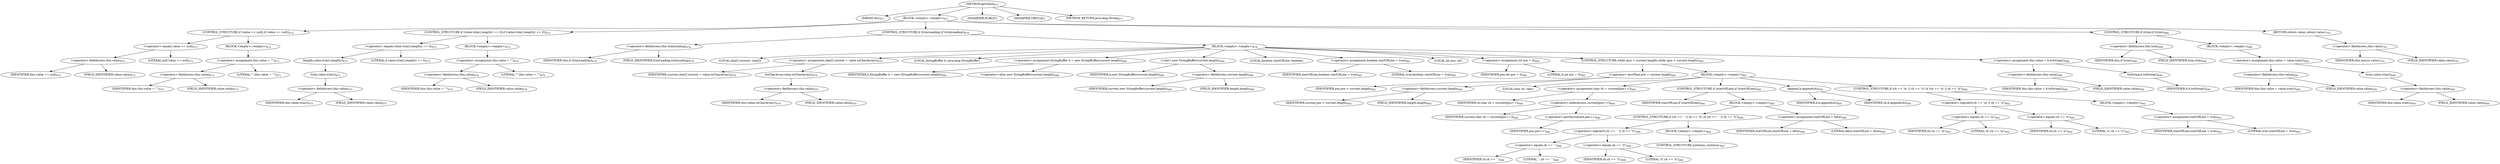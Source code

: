 digraph "getValue" {  
"1380" [label = <(METHOD,getValue)<SUB>671</SUB>> ]
"1381" [label = <(PARAM,this)<SUB>671</SUB>> ]
"1382" [label = <(BLOCK,&lt;empty&gt;,&lt;empty&gt;)<SUB>671</SUB>> ]
"1383" [label = <(CONTROL_STRUCTURE,if (value == null),if (value == null))<SUB>672</SUB>> ]
"1384" [label = <(&lt;operator&gt;.equals,value == null)<SUB>672</SUB>> ]
"1385" [label = <(&lt;operator&gt;.fieldAccess,this.value)<SUB>672</SUB>> ]
"1386" [label = <(IDENTIFIER,this,value == null)<SUB>672</SUB>> ]
"1387" [label = <(FIELD_IDENTIFIER,value,value)<SUB>672</SUB>> ]
"1388" [label = <(LITERAL,null,value == null)<SUB>672</SUB>> ]
"1389" [label = <(BLOCK,&lt;empty&gt;,&lt;empty&gt;)<SUB>672</SUB>> ]
"1390" [label = <(&lt;operator&gt;.assignment,this.value = &quot;&quot;)<SUB>673</SUB>> ]
"1391" [label = <(&lt;operator&gt;.fieldAccess,this.value)<SUB>673</SUB>> ]
"1392" [label = <(IDENTIFIER,this,this.value = &quot;&quot;)<SUB>673</SUB>> ]
"1393" [label = <(FIELD_IDENTIFIER,value,value)<SUB>673</SUB>> ]
"1394" [label = <(LITERAL,&quot;&quot;,this.value = &quot;&quot;)<SUB>673</SUB>> ]
"1395" [label = <(CONTROL_STRUCTURE,if (value.trim().length() == 0),if (value.trim().length() == 0))<SUB>675</SUB>> ]
"1396" [label = <(&lt;operator&gt;.equals,value.trim().length() == 0)<SUB>675</SUB>> ]
"1397" [label = <(length,value.trim().length())<SUB>675</SUB>> ]
"1398" [label = <(trim,value.trim())<SUB>675</SUB>> ]
"1399" [label = <(&lt;operator&gt;.fieldAccess,this.value)<SUB>675</SUB>> ]
"1400" [label = <(IDENTIFIER,this,value.trim())<SUB>675</SUB>> ]
"1401" [label = <(FIELD_IDENTIFIER,value,value)<SUB>675</SUB>> ]
"1402" [label = <(LITERAL,0,value.trim().length() == 0)<SUB>675</SUB>> ]
"1403" [label = <(BLOCK,&lt;empty&gt;,&lt;empty&gt;)<SUB>675</SUB>> ]
"1404" [label = <(&lt;operator&gt;.assignment,this.value = &quot;&quot;)<SUB>676</SUB>> ]
"1405" [label = <(&lt;operator&gt;.fieldAccess,this.value)<SUB>676</SUB>> ]
"1406" [label = <(IDENTIFIER,this,this.value = &quot;&quot;)<SUB>676</SUB>> ]
"1407" [label = <(FIELD_IDENTIFIER,value,value)<SUB>676</SUB>> ]
"1408" [label = <(LITERAL,&quot;&quot;,this.value = &quot;&quot;)<SUB>676</SUB>> ]
"1409" [label = <(CONTROL_STRUCTURE,if (trimLeading),if (trimLeading))<SUB>678</SUB>> ]
"1410" [label = <(&lt;operator&gt;.fieldAccess,this.trimLeading)<SUB>678</SUB>> ]
"1411" [label = <(IDENTIFIER,this,if (trimLeading))<SUB>678</SUB>> ]
"1412" [label = <(FIELD_IDENTIFIER,trimLeading,trimLeading)<SUB>678</SUB>> ]
"1413" [label = <(BLOCK,&lt;empty&gt;,&lt;empty&gt;)<SUB>678</SUB>> ]
"1414" [label = <(LOCAL,char[] current: char[])> ]
"1415" [label = <(&lt;operator&gt;.assignment,char[] current = value.toCharArray())<SUB>679</SUB>> ]
"1416" [label = <(IDENTIFIER,current,char[] current = value.toCharArray())<SUB>679</SUB>> ]
"1417" [label = <(toCharArray,value.toCharArray())<SUB>679</SUB>> ]
"1418" [label = <(&lt;operator&gt;.fieldAccess,this.value)<SUB>679</SUB>> ]
"1419" [label = <(IDENTIFIER,this,value.toCharArray())<SUB>679</SUB>> ]
"1420" [label = <(FIELD_IDENTIFIER,value,value)<SUB>679</SUB>> ]
"81" [label = <(LOCAL,StringBuffer b: java.lang.StringBuffer)> ]
"1421" [label = <(&lt;operator&gt;.assignment,StringBuffer b = new StringBuffer(current.length))<SUB>680</SUB>> ]
"1422" [label = <(IDENTIFIER,b,StringBuffer b = new StringBuffer(current.length))<SUB>680</SUB>> ]
"1423" [label = <(&lt;operator&gt;.alloc,new StringBuffer(current.length))<SUB>680</SUB>> ]
"1424" [label = <(&lt;init&gt;,new StringBuffer(current.length))<SUB>680</SUB>> ]
"80" [label = <(IDENTIFIER,b,new StringBuffer(current.length))<SUB>680</SUB>> ]
"1425" [label = <(&lt;operator&gt;.fieldAccess,current.length)<SUB>680</SUB>> ]
"1426" [label = <(IDENTIFIER,current,new StringBuffer(current.length))<SUB>680</SUB>> ]
"1427" [label = <(FIELD_IDENTIFIER,length,length)<SUB>680</SUB>> ]
"1428" [label = <(LOCAL,boolean startOfLine: boolean)> ]
"1429" [label = <(&lt;operator&gt;.assignment,boolean startOfLine = true)<SUB>681</SUB>> ]
"1430" [label = <(IDENTIFIER,startOfLine,boolean startOfLine = true)<SUB>681</SUB>> ]
"1431" [label = <(LITERAL,true,boolean startOfLine = true)<SUB>681</SUB>> ]
"1432" [label = <(LOCAL,int pos: int)> ]
"1433" [label = <(&lt;operator&gt;.assignment,int pos = 0)<SUB>682</SUB>> ]
"1434" [label = <(IDENTIFIER,pos,int pos = 0)<SUB>682</SUB>> ]
"1435" [label = <(LITERAL,0,int pos = 0)<SUB>682</SUB>> ]
"1436" [label = <(CONTROL_STRUCTURE,while (pos &lt; current.length),while (pos &lt; current.length))<SUB>683</SUB>> ]
"1437" [label = <(&lt;operator&gt;.lessThan,pos &lt; current.length)<SUB>683</SUB>> ]
"1438" [label = <(IDENTIFIER,pos,pos &lt; current.length)<SUB>683</SUB>> ]
"1439" [label = <(&lt;operator&gt;.fieldAccess,current.length)<SUB>683</SUB>> ]
"1440" [label = <(IDENTIFIER,current,pos &lt; current.length)<SUB>683</SUB>> ]
"1441" [label = <(FIELD_IDENTIFIER,length,length)<SUB>683</SUB>> ]
"1442" [label = <(BLOCK,&lt;empty&gt;,&lt;empty&gt;)<SUB>683</SUB>> ]
"1443" [label = <(LOCAL,char ch: char)> ]
"1444" [label = <(&lt;operator&gt;.assignment,char ch = current[pos++])<SUB>684</SUB>> ]
"1445" [label = <(IDENTIFIER,ch,char ch = current[pos++])<SUB>684</SUB>> ]
"1446" [label = <(&lt;operator&gt;.indexAccess,current[pos++])<SUB>684</SUB>> ]
"1447" [label = <(IDENTIFIER,current,char ch = current[pos++])<SUB>684</SUB>> ]
"1448" [label = <(&lt;operator&gt;.postIncrement,pos++)<SUB>684</SUB>> ]
"1449" [label = <(IDENTIFIER,pos,pos++)<SUB>684</SUB>> ]
"1450" [label = <(CONTROL_STRUCTURE,if (startOfLine),if (startOfLine))<SUB>685</SUB>> ]
"1451" [label = <(IDENTIFIER,startOfLine,if (startOfLine))<SUB>685</SUB>> ]
"1452" [label = <(BLOCK,&lt;empty&gt;,&lt;empty&gt;)<SUB>685</SUB>> ]
"1453" [label = <(CONTROL_STRUCTURE,if (ch == ' ' || ch == '\t'),if (ch == ' ' || ch == '\t'))<SUB>686</SUB>> ]
"1454" [label = <(&lt;operator&gt;.logicalOr,ch == ' ' || ch == '\t')<SUB>686</SUB>> ]
"1455" [label = <(&lt;operator&gt;.equals,ch == ' ')<SUB>686</SUB>> ]
"1456" [label = <(IDENTIFIER,ch,ch == ' ')<SUB>686</SUB>> ]
"1457" [label = <(LITERAL,' ',ch == ' ')<SUB>686</SUB>> ]
"1458" [label = <(&lt;operator&gt;.equals,ch == '\t')<SUB>686</SUB>> ]
"1459" [label = <(IDENTIFIER,ch,ch == '\t')<SUB>686</SUB>> ]
"1460" [label = <(LITERAL,'\t',ch == '\t')<SUB>686</SUB>> ]
"1461" [label = <(BLOCK,&lt;empty&gt;,&lt;empty&gt;)<SUB>686</SUB>> ]
"1462" [label = <(CONTROL_STRUCTURE,continue;,continue;)<SUB>687</SUB>> ]
"1463" [label = <(&lt;operator&gt;.assignment,startOfLine = false)<SUB>689</SUB>> ]
"1464" [label = <(IDENTIFIER,startOfLine,startOfLine = false)<SUB>689</SUB>> ]
"1465" [label = <(LITERAL,false,startOfLine = false)<SUB>689</SUB>> ]
"1466" [label = <(append,b.append(ch))<SUB>691</SUB>> ]
"1467" [label = <(IDENTIFIER,b,b.append(ch))<SUB>691</SUB>> ]
"1468" [label = <(IDENTIFIER,ch,b.append(ch))<SUB>691</SUB>> ]
"1469" [label = <(CONTROL_STRUCTURE,if (ch == '\n' || ch == '\r'),if (ch == '\n' || ch == '\r'))<SUB>692</SUB>> ]
"1470" [label = <(&lt;operator&gt;.logicalOr,ch == '\n' || ch == '\r')<SUB>692</SUB>> ]
"1471" [label = <(&lt;operator&gt;.equals,ch == '\n')<SUB>692</SUB>> ]
"1472" [label = <(IDENTIFIER,ch,ch == '\n')<SUB>692</SUB>> ]
"1473" [label = <(LITERAL,'\n',ch == '\n')<SUB>692</SUB>> ]
"1474" [label = <(&lt;operator&gt;.equals,ch == '\r')<SUB>692</SUB>> ]
"1475" [label = <(IDENTIFIER,ch,ch == '\r')<SUB>692</SUB>> ]
"1476" [label = <(LITERAL,'\r',ch == '\r')<SUB>692</SUB>> ]
"1477" [label = <(BLOCK,&lt;empty&gt;,&lt;empty&gt;)<SUB>692</SUB>> ]
"1478" [label = <(&lt;operator&gt;.assignment,startOfLine = true)<SUB>693</SUB>> ]
"1479" [label = <(IDENTIFIER,startOfLine,startOfLine = true)<SUB>693</SUB>> ]
"1480" [label = <(LITERAL,true,startOfLine = true)<SUB>693</SUB>> ]
"1481" [label = <(&lt;operator&gt;.assignment,this.value = b.toString())<SUB>696</SUB>> ]
"1482" [label = <(&lt;operator&gt;.fieldAccess,this.value)<SUB>696</SUB>> ]
"1483" [label = <(IDENTIFIER,this,this.value = b.toString())<SUB>696</SUB>> ]
"1484" [label = <(FIELD_IDENTIFIER,value,value)<SUB>696</SUB>> ]
"1485" [label = <(toString,b.toString())<SUB>696</SUB>> ]
"1486" [label = <(IDENTIFIER,b,b.toString())<SUB>696</SUB>> ]
"1487" [label = <(CONTROL_STRUCTURE,if (trim),if (trim))<SUB>698</SUB>> ]
"1488" [label = <(&lt;operator&gt;.fieldAccess,this.trim)<SUB>698</SUB>> ]
"1489" [label = <(IDENTIFIER,this,if (trim))<SUB>698</SUB>> ]
"1490" [label = <(FIELD_IDENTIFIER,trim,trim)<SUB>698</SUB>> ]
"1491" [label = <(BLOCK,&lt;empty&gt;,&lt;empty&gt;)<SUB>698</SUB>> ]
"1492" [label = <(&lt;operator&gt;.assignment,this.value = value.trim())<SUB>699</SUB>> ]
"1493" [label = <(&lt;operator&gt;.fieldAccess,this.value)<SUB>699</SUB>> ]
"1494" [label = <(IDENTIFIER,this,this.value = value.trim())<SUB>699</SUB>> ]
"1495" [label = <(FIELD_IDENTIFIER,value,value)<SUB>699</SUB>> ]
"1496" [label = <(trim,value.trim())<SUB>699</SUB>> ]
"1497" [label = <(&lt;operator&gt;.fieldAccess,this.value)<SUB>699</SUB>> ]
"1498" [label = <(IDENTIFIER,this,value.trim())<SUB>699</SUB>> ]
"1499" [label = <(FIELD_IDENTIFIER,value,value)<SUB>699</SUB>> ]
"1500" [label = <(RETURN,return value;,return value;)<SUB>701</SUB>> ]
"1501" [label = <(&lt;operator&gt;.fieldAccess,this.value)<SUB>701</SUB>> ]
"1502" [label = <(IDENTIFIER,this,return value;)<SUB>701</SUB>> ]
"1503" [label = <(FIELD_IDENTIFIER,value,value)<SUB>701</SUB>> ]
"1504" [label = <(MODIFIER,PUBLIC)> ]
"1505" [label = <(MODIFIER,VIRTUAL)> ]
"1506" [label = <(METHOD_RETURN,java.lang.String)<SUB>671</SUB>> ]
  "1380" -> "1381" 
  "1380" -> "1382" 
  "1380" -> "1504" 
  "1380" -> "1505" 
  "1380" -> "1506" 
  "1382" -> "1383" 
  "1382" -> "1395" 
  "1382" -> "1409" 
  "1382" -> "1487" 
  "1382" -> "1500" 
  "1383" -> "1384" 
  "1383" -> "1389" 
  "1384" -> "1385" 
  "1384" -> "1388" 
  "1385" -> "1386" 
  "1385" -> "1387" 
  "1389" -> "1390" 
  "1390" -> "1391" 
  "1390" -> "1394" 
  "1391" -> "1392" 
  "1391" -> "1393" 
  "1395" -> "1396" 
  "1395" -> "1403" 
  "1396" -> "1397" 
  "1396" -> "1402" 
  "1397" -> "1398" 
  "1398" -> "1399" 
  "1399" -> "1400" 
  "1399" -> "1401" 
  "1403" -> "1404" 
  "1404" -> "1405" 
  "1404" -> "1408" 
  "1405" -> "1406" 
  "1405" -> "1407" 
  "1409" -> "1410" 
  "1409" -> "1413" 
  "1410" -> "1411" 
  "1410" -> "1412" 
  "1413" -> "1414" 
  "1413" -> "1415" 
  "1413" -> "81" 
  "1413" -> "1421" 
  "1413" -> "1424" 
  "1413" -> "1428" 
  "1413" -> "1429" 
  "1413" -> "1432" 
  "1413" -> "1433" 
  "1413" -> "1436" 
  "1413" -> "1481" 
  "1415" -> "1416" 
  "1415" -> "1417" 
  "1417" -> "1418" 
  "1418" -> "1419" 
  "1418" -> "1420" 
  "1421" -> "1422" 
  "1421" -> "1423" 
  "1424" -> "80" 
  "1424" -> "1425" 
  "1425" -> "1426" 
  "1425" -> "1427" 
  "1429" -> "1430" 
  "1429" -> "1431" 
  "1433" -> "1434" 
  "1433" -> "1435" 
  "1436" -> "1437" 
  "1436" -> "1442" 
  "1437" -> "1438" 
  "1437" -> "1439" 
  "1439" -> "1440" 
  "1439" -> "1441" 
  "1442" -> "1443" 
  "1442" -> "1444" 
  "1442" -> "1450" 
  "1442" -> "1466" 
  "1442" -> "1469" 
  "1444" -> "1445" 
  "1444" -> "1446" 
  "1446" -> "1447" 
  "1446" -> "1448" 
  "1448" -> "1449" 
  "1450" -> "1451" 
  "1450" -> "1452" 
  "1452" -> "1453" 
  "1452" -> "1463" 
  "1453" -> "1454" 
  "1453" -> "1461" 
  "1454" -> "1455" 
  "1454" -> "1458" 
  "1455" -> "1456" 
  "1455" -> "1457" 
  "1458" -> "1459" 
  "1458" -> "1460" 
  "1461" -> "1462" 
  "1463" -> "1464" 
  "1463" -> "1465" 
  "1466" -> "1467" 
  "1466" -> "1468" 
  "1469" -> "1470" 
  "1469" -> "1477" 
  "1470" -> "1471" 
  "1470" -> "1474" 
  "1471" -> "1472" 
  "1471" -> "1473" 
  "1474" -> "1475" 
  "1474" -> "1476" 
  "1477" -> "1478" 
  "1478" -> "1479" 
  "1478" -> "1480" 
  "1481" -> "1482" 
  "1481" -> "1485" 
  "1482" -> "1483" 
  "1482" -> "1484" 
  "1485" -> "1486" 
  "1487" -> "1488" 
  "1487" -> "1491" 
  "1488" -> "1489" 
  "1488" -> "1490" 
  "1491" -> "1492" 
  "1492" -> "1493" 
  "1492" -> "1496" 
  "1493" -> "1494" 
  "1493" -> "1495" 
  "1496" -> "1497" 
  "1497" -> "1498" 
  "1497" -> "1499" 
  "1500" -> "1501" 
  "1501" -> "1502" 
  "1501" -> "1503" 
}
